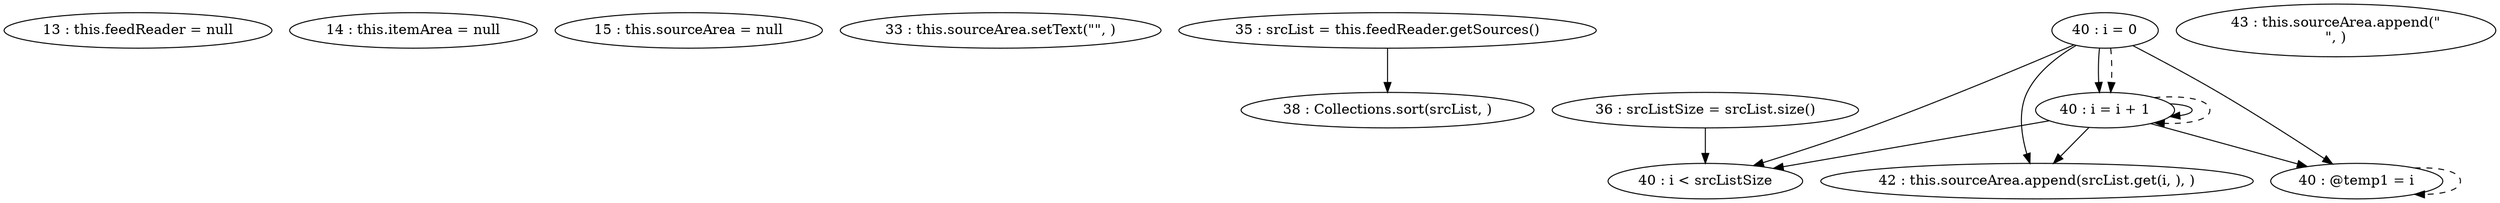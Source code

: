 digraph G {
"13 : this.feedReader = null"
"14 : this.itemArea = null"
"15 : this.sourceArea = null"
"33 : this.sourceArea.setText(\"\", )"
"35 : srcList = this.feedReader.getSources()"
"35 : srcList = this.feedReader.getSources()" -> "38 : Collections.sort(srcList, )"
"36 : srcListSize = srcList.size()"
"36 : srcListSize = srcList.size()" -> "40 : i < srcListSize"
"38 : Collections.sort(srcList, )"
"40 : i = 0"
"40 : i = 0" -> "40 : i < srcListSize"
"40 : i = 0" -> "40 : i = i + 1"
"40 : i = 0" -> "40 : @temp1 = i"
"40 : i = 0" -> "42 : this.sourceArea.append(srcList.get(i, ), )"
"40 : i = 0" -> "40 : i = i + 1" [style=dashed]
"40 : i < srcListSize"
"42 : this.sourceArea.append(srcList.get(i, ), )"
"43 : this.sourceArea.append(\"\n\", )"
"40 : @temp1 = i"
"40 : @temp1 = i" -> "40 : @temp1 = i" [style=dashed]
"40 : i = i + 1"
"40 : i = i + 1" -> "40 : i < srcListSize"
"40 : i = i + 1" -> "40 : i = i + 1"
"40 : i = i + 1" -> "40 : @temp1 = i"
"40 : i = i + 1" -> "42 : this.sourceArea.append(srcList.get(i, ), )"
"40 : i = i + 1" -> "40 : i = i + 1" [style=dashed]
}